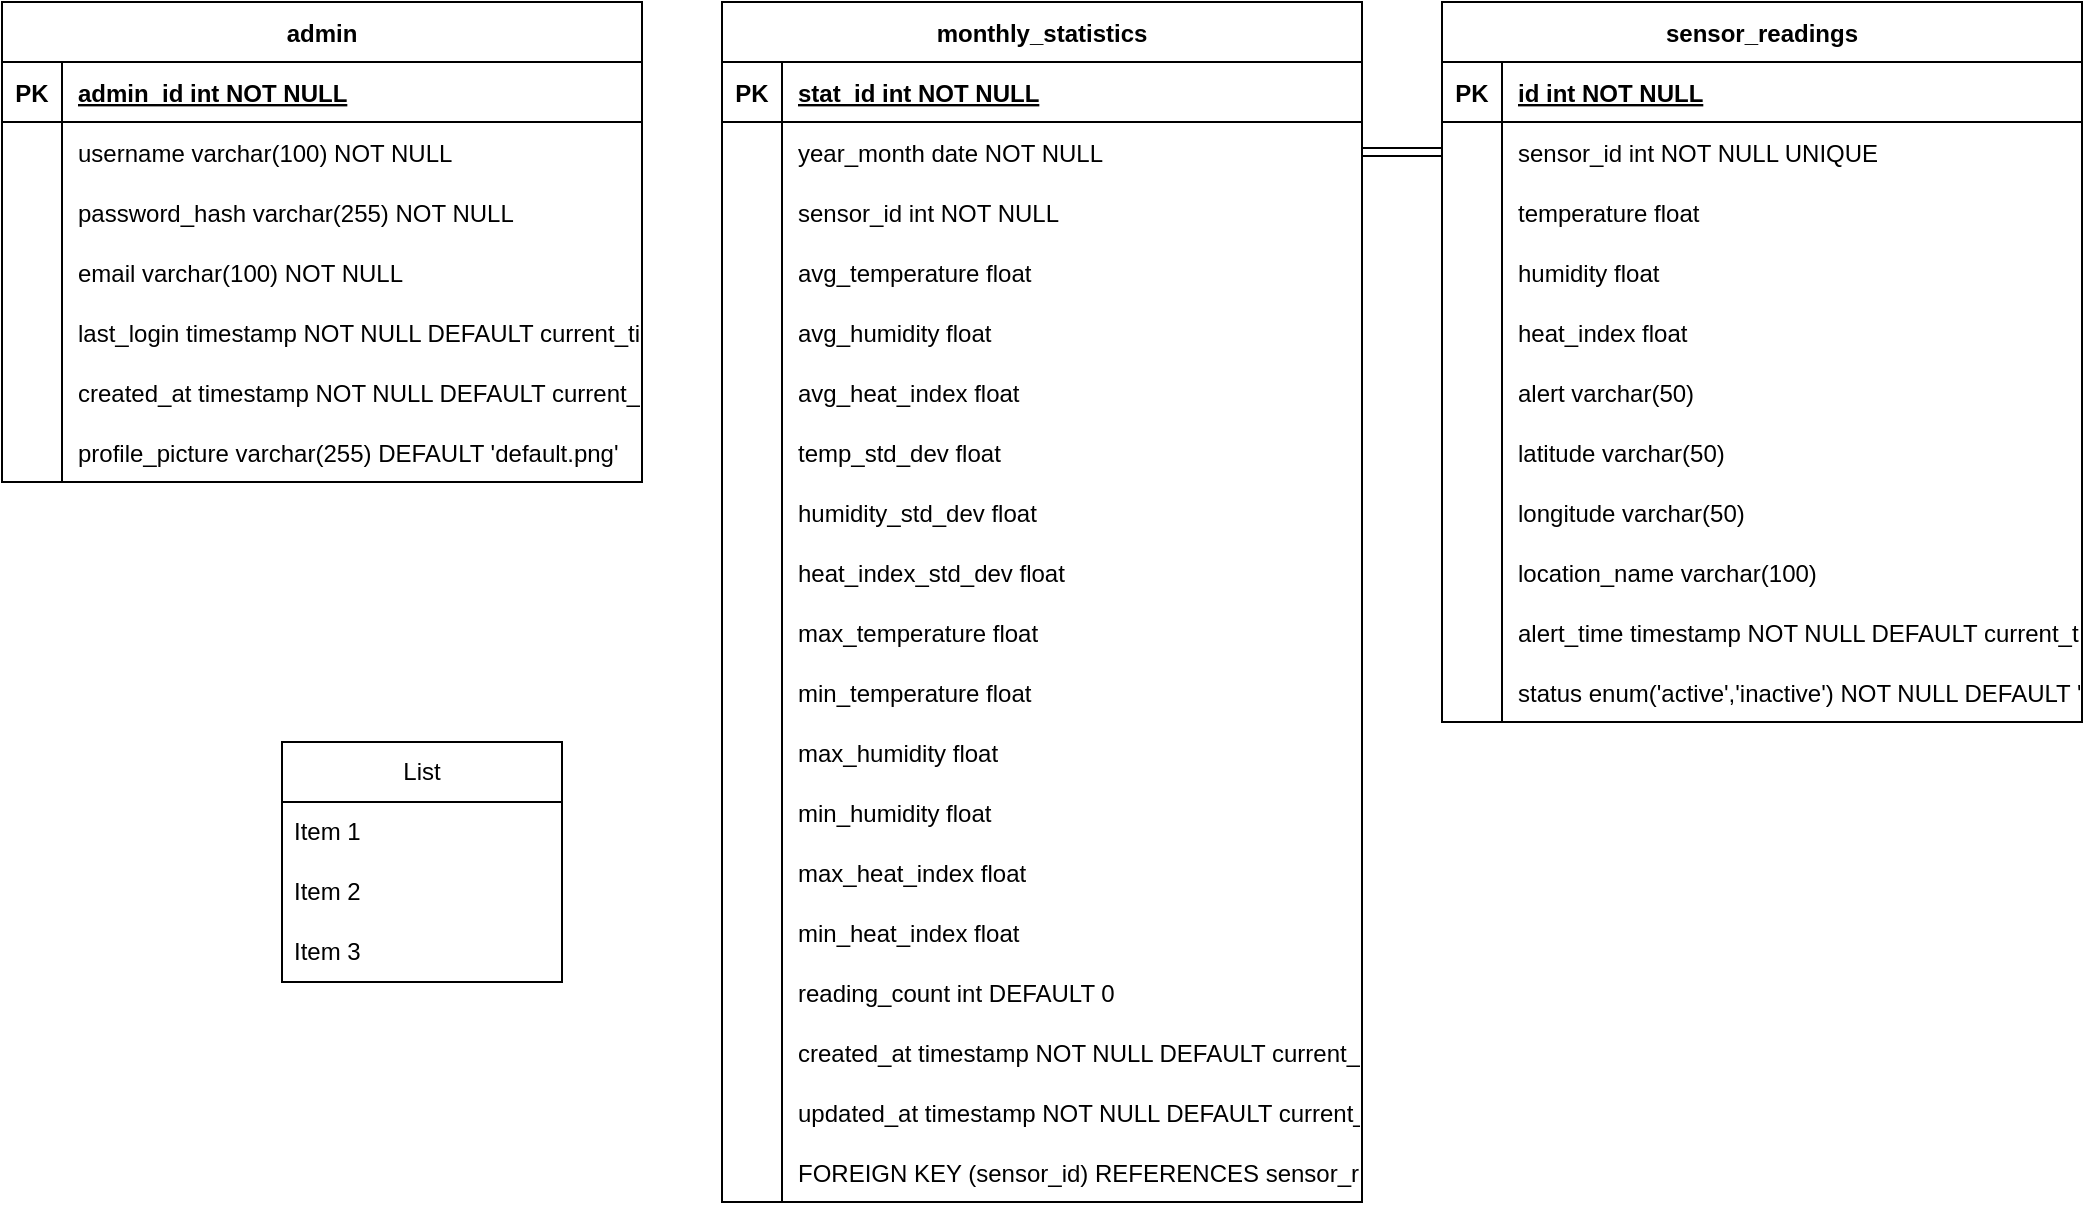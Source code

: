 <mxfile version="26.0.6">
  <diagram name="Page-1" id="rrkmbyFpRBTWDqS_A2-Y">
    <mxGraphModel dx="1500" dy="1846" grid="1" gridSize="10" guides="1" tooltips="1" connect="1" arrows="1" fold="1" page="1" pageScale="1" pageWidth="850" pageHeight="1100" math="0" shadow="0">
      <root>
        <mxCell id="0" />
        <mxCell id="1" parent="0" />
        <mxCell id="d_O0VUoNFIPe4y_YxDdG-141" value="admin" style="shape=table;startSize=30;container=1;collapsible=1;childLayout=tableLayout;fixedRows=1;rowLines=0;fontStyle=1;align=center;resizeLast=1;" parent="1" vertex="1">
          <mxGeometry y="-100" width="320" height="240" as="geometry" />
        </mxCell>
        <mxCell id="d_O0VUoNFIPe4y_YxDdG-142" value="" style="shape=tableRow;horizontal=0;startSize=0;swimlaneHead=0;swimlaneBody=0;fillColor=none;collapsible=0;dropTarget=0;points=[[0,0.5],[1,0.5]];portConstraint=eastwest;strokeColor=inherit;top=0;left=0;right=0;bottom=1;" parent="d_O0VUoNFIPe4y_YxDdG-141" vertex="1">
          <mxGeometry y="30" width="320" height="30" as="geometry" />
        </mxCell>
        <mxCell id="d_O0VUoNFIPe4y_YxDdG-143" value="PK" style="shape=partialRectangle;overflow=hidden;connectable=0;fillColor=none;strokeColor=inherit;top=0;left=0;bottom=0;right=0;fontStyle=1;" parent="d_O0VUoNFIPe4y_YxDdG-142" vertex="1">
          <mxGeometry width="30" height="30" as="geometry">
            <mxRectangle width="30" height="30" as="alternateBounds" />
          </mxGeometry>
        </mxCell>
        <mxCell id="d_O0VUoNFIPe4y_YxDdG-144" value="admin_id int NOT NULL " style="shape=partialRectangle;overflow=hidden;connectable=0;fillColor=none;align=left;strokeColor=inherit;top=0;left=0;bottom=0;right=0;spacingLeft=6;fontStyle=5;" parent="d_O0VUoNFIPe4y_YxDdG-142" vertex="1">
          <mxGeometry x="30" width="290" height="30" as="geometry">
            <mxRectangle width="290" height="30" as="alternateBounds" />
          </mxGeometry>
        </mxCell>
        <mxCell id="d_O0VUoNFIPe4y_YxDdG-145" value="" style="shape=tableRow;horizontal=0;startSize=0;swimlaneHead=0;swimlaneBody=0;fillColor=none;collapsible=0;dropTarget=0;points=[[0,0.5],[1,0.5]];portConstraint=eastwest;strokeColor=inherit;top=0;left=0;right=0;bottom=0;" parent="d_O0VUoNFIPe4y_YxDdG-141" vertex="1">
          <mxGeometry y="60" width="320" height="30" as="geometry" />
        </mxCell>
        <mxCell id="d_O0VUoNFIPe4y_YxDdG-146" value="" style="shape=partialRectangle;overflow=hidden;connectable=0;fillColor=none;strokeColor=inherit;top=0;left=0;bottom=0;right=0;" parent="d_O0VUoNFIPe4y_YxDdG-145" vertex="1">
          <mxGeometry width="30" height="30" as="geometry">
            <mxRectangle width="30" height="30" as="alternateBounds" />
          </mxGeometry>
        </mxCell>
        <mxCell id="d_O0VUoNFIPe4y_YxDdG-147" value="username varchar(100) NOT NULL" style="shape=partialRectangle;overflow=hidden;connectable=0;fillColor=none;align=left;strokeColor=inherit;top=0;left=0;bottom=0;right=0;spacingLeft=6;" parent="d_O0VUoNFIPe4y_YxDdG-145" vertex="1">
          <mxGeometry x="30" width="290" height="30" as="geometry">
            <mxRectangle width="290" height="30" as="alternateBounds" />
          </mxGeometry>
        </mxCell>
        <mxCell id="d_O0VUoNFIPe4y_YxDdG-148" value="" style="shape=tableRow;horizontal=0;startSize=0;swimlaneHead=0;swimlaneBody=0;fillColor=none;collapsible=0;dropTarget=0;points=[[0,0.5],[1,0.5]];portConstraint=eastwest;strokeColor=inherit;top=0;left=0;right=0;bottom=0;" parent="d_O0VUoNFIPe4y_YxDdG-141" vertex="1">
          <mxGeometry y="90" width="320" height="30" as="geometry" />
        </mxCell>
        <mxCell id="d_O0VUoNFIPe4y_YxDdG-149" value="" style="shape=partialRectangle;overflow=hidden;connectable=0;fillColor=none;strokeColor=inherit;top=0;left=0;bottom=0;right=0;" parent="d_O0VUoNFIPe4y_YxDdG-148" vertex="1">
          <mxGeometry width="30" height="30" as="geometry">
            <mxRectangle width="30" height="30" as="alternateBounds" />
          </mxGeometry>
        </mxCell>
        <mxCell id="d_O0VUoNFIPe4y_YxDdG-150" value="password_hash varchar(255) NOT NULL" style="shape=partialRectangle;overflow=hidden;connectable=0;fillColor=none;align=left;strokeColor=inherit;top=0;left=0;bottom=0;right=0;spacingLeft=6;" parent="d_O0VUoNFIPe4y_YxDdG-148" vertex="1">
          <mxGeometry x="30" width="290" height="30" as="geometry">
            <mxRectangle width="290" height="30" as="alternateBounds" />
          </mxGeometry>
        </mxCell>
        <mxCell id="d_O0VUoNFIPe4y_YxDdG-151" value="" style="shape=tableRow;horizontal=0;startSize=0;swimlaneHead=0;swimlaneBody=0;fillColor=none;collapsible=0;dropTarget=0;points=[[0,0.5],[1,0.5]];portConstraint=eastwest;strokeColor=inherit;top=0;left=0;right=0;bottom=0;" parent="d_O0VUoNFIPe4y_YxDdG-141" vertex="1">
          <mxGeometry y="120" width="320" height="30" as="geometry" />
        </mxCell>
        <mxCell id="d_O0VUoNFIPe4y_YxDdG-152" value="" style="shape=partialRectangle;overflow=hidden;connectable=0;fillColor=none;strokeColor=inherit;top=0;left=0;bottom=0;right=0;" parent="d_O0VUoNFIPe4y_YxDdG-151" vertex="1">
          <mxGeometry width="30" height="30" as="geometry">
            <mxRectangle width="30" height="30" as="alternateBounds" />
          </mxGeometry>
        </mxCell>
        <mxCell id="d_O0VUoNFIPe4y_YxDdG-153" value="email varchar(100) NOT NULL" style="shape=partialRectangle;overflow=hidden;connectable=0;fillColor=none;align=left;strokeColor=inherit;top=0;left=0;bottom=0;right=0;spacingLeft=6;" parent="d_O0VUoNFIPe4y_YxDdG-151" vertex="1">
          <mxGeometry x="30" width="290" height="30" as="geometry">
            <mxRectangle width="290" height="30" as="alternateBounds" />
          </mxGeometry>
        </mxCell>
        <mxCell id="d_O0VUoNFIPe4y_YxDdG-154" value="" style="shape=tableRow;horizontal=0;startSize=0;swimlaneHead=0;swimlaneBody=0;fillColor=none;collapsible=0;dropTarget=0;points=[[0,0.5],[1,0.5]];portConstraint=eastwest;strokeColor=inherit;top=0;left=0;right=0;bottom=0;" parent="d_O0VUoNFIPe4y_YxDdG-141" vertex="1">
          <mxGeometry y="150" width="320" height="30" as="geometry" />
        </mxCell>
        <mxCell id="d_O0VUoNFIPe4y_YxDdG-155" value="" style="shape=partialRectangle;overflow=hidden;connectable=0;fillColor=none;strokeColor=inherit;top=0;left=0;bottom=0;right=0;" parent="d_O0VUoNFIPe4y_YxDdG-154" vertex="1">
          <mxGeometry width="30" height="30" as="geometry">
            <mxRectangle width="30" height="30" as="alternateBounds" />
          </mxGeometry>
        </mxCell>
        <mxCell id="d_O0VUoNFIPe4y_YxDdG-156" value="last_login timestamp NOT NULL DEFAULT current_timestamp()" style="shape=partialRectangle;overflow=hidden;connectable=0;fillColor=none;align=left;strokeColor=inherit;top=0;left=0;bottom=0;right=0;spacingLeft=6;" parent="d_O0VUoNFIPe4y_YxDdG-154" vertex="1">
          <mxGeometry x="30" width="290" height="30" as="geometry">
            <mxRectangle width="290" height="30" as="alternateBounds" />
          </mxGeometry>
        </mxCell>
        <mxCell id="d_O0VUoNFIPe4y_YxDdG-157" value="" style="shape=tableRow;horizontal=0;startSize=0;swimlaneHead=0;swimlaneBody=0;fillColor=none;collapsible=0;dropTarget=0;points=[[0,0.5],[1,0.5]];portConstraint=eastwest;strokeColor=inherit;top=0;left=0;right=0;bottom=0;" parent="d_O0VUoNFIPe4y_YxDdG-141" vertex="1">
          <mxGeometry y="180" width="320" height="30" as="geometry" />
        </mxCell>
        <mxCell id="d_O0VUoNFIPe4y_YxDdG-158" value="" style="shape=partialRectangle;overflow=hidden;connectable=0;fillColor=none;strokeColor=inherit;top=0;left=0;bottom=0;right=0;" parent="d_O0VUoNFIPe4y_YxDdG-157" vertex="1">
          <mxGeometry width="30" height="30" as="geometry">
            <mxRectangle width="30" height="30" as="alternateBounds" />
          </mxGeometry>
        </mxCell>
        <mxCell id="d_O0VUoNFIPe4y_YxDdG-159" value="created_at timestamp NOT NULL DEFAULT current_timestamp()" style="shape=partialRectangle;overflow=hidden;connectable=0;fillColor=none;align=left;strokeColor=inherit;top=0;left=0;bottom=0;right=0;spacingLeft=6;" parent="d_O0VUoNFIPe4y_YxDdG-157" vertex="1">
          <mxGeometry x="30" width="290" height="30" as="geometry">
            <mxRectangle width="290" height="30" as="alternateBounds" />
          </mxGeometry>
        </mxCell>
        <mxCell id="d_O0VUoNFIPe4y_YxDdG-160" value="" style="shape=tableRow;horizontal=0;startSize=0;swimlaneHead=0;swimlaneBody=0;fillColor=none;collapsible=0;dropTarget=0;points=[[0,0.5],[1,0.5]];portConstraint=eastwest;strokeColor=inherit;top=0;left=0;right=0;bottom=0;" parent="d_O0VUoNFIPe4y_YxDdG-141" vertex="1">
          <mxGeometry y="210" width="320" height="30" as="geometry" />
        </mxCell>
        <mxCell id="d_O0VUoNFIPe4y_YxDdG-161" value="" style="shape=partialRectangle;overflow=hidden;connectable=0;fillColor=none;strokeColor=inherit;top=0;left=0;bottom=0;right=0;" parent="d_O0VUoNFIPe4y_YxDdG-160" vertex="1">
          <mxGeometry width="30" height="30" as="geometry">
            <mxRectangle width="30" height="30" as="alternateBounds" />
          </mxGeometry>
        </mxCell>
        <mxCell id="d_O0VUoNFIPe4y_YxDdG-162" value="profile_picture varchar(255) DEFAULT &#39;default.png&#39;" style="shape=partialRectangle;overflow=hidden;connectable=0;fillColor=none;align=left;strokeColor=inherit;top=0;left=0;bottom=0;right=0;spacingLeft=6;" parent="d_O0VUoNFIPe4y_YxDdG-160" vertex="1">
          <mxGeometry x="30" width="290" height="30" as="geometry">
            <mxRectangle width="290" height="30" as="alternateBounds" />
          </mxGeometry>
        </mxCell>
        <mxCell id="d_O0VUoNFIPe4y_YxDdG-163" value="monthly_statistics" style="shape=table;startSize=30;container=1;collapsible=1;childLayout=tableLayout;fixedRows=1;rowLines=0;fontStyle=1;align=center;resizeLast=1;" parent="1" vertex="1">
          <mxGeometry x="360" y="-100" width="320" height="600" as="geometry" />
        </mxCell>
        <mxCell id="d_O0VUoNFIPe4y_YxDdG-164" value="" style="shape=tableRow;horizontal=0;startSize=0;swimlaneHead=0;swimlaneBody=0;fillColor=none;collapsible=0;dropTarget=0;points=[[0,0.5],[1,0.5]];portConstraint=eastwest;strokeColor=inherit;top=0;left=0;right=0;bottom=1;" parent="d_O0VUoNFIPe4y_YxDdG-163" vertex="1">
          <mxGeometry y="30" width="320" height="30" as="geometry" />
        </mxCell>
        <mxCell id="d_O0VUoNFIPe4y_YxDdG-165" value="PK" style="shape=partialRectangle;overflow=hidden;connectable=0;fillColor=none;strokeColor=inherit;top=0;left=0;bottom=0;right=0;fontStyle=1;" parent="d_O0VUoNFIPe4y_YxDdG-164" vertex="1">
          <mxGeometry width="30" height="30" as="geometry">
            <mxRectangle width="30" height="30" as="alternateBounds" />
          </mxGeometry>
        </mxCell>
        <mxCell id="d_O0VUoNFIPe4y_YxDdG-166" value="stat_id int NOT NULL " style="shape=partialRectangle;overflow=hidden;connectable=0;fillColor=none;align=left;strokeColor=inherit;top=0;left=0;bottom=0;right=0;spacingLeft=6;fontStyle=5;" parent="d_O0VUoNFIPe4y_YxDdG-164" vertex="1">
          <mxGeometry x="30" width="290" height="30" as="geometry">
            <mxRectangle width="290" height="30" as="alternateBounds" />
          </mxGeometry>
        </mxCell>
        <mxCell id="d_O0VUoNFIPe4y_YxDdG-167" value="" style="shape=tableRow;horizontal=0;startSize=0;swimlaneHead=0;swimlaneBody=0;fillColor=none;collapsible=0;dropTarget=0;points=[[0,0.5],[1,0.5]];portConstraint=eastwest;strokeColor=inherit;top=0;left=0;right=0;bottom=0;" parent="d_O0VUoNFIPe4y_YxDdG-163" vertex="1">
          <mxGeometry y="60" width="320" height="30" as="geometry" />
        </mxCell>
        <mxCell id="d_O0VUoNFIPe4y_YxDdG-168" value="" style="shape=partialRectangle;overflow=hidden;connectable=0;fillColor=none;strokeColor=inherit;top=0;left=0;bottom=0;right=0;" parent="d_O0VUoNFIPe4y_YxDdG-167" vertex="1">
          <mxGeometry width="30" height="30" as="geometry">
            <mxRectangle width="30" height="30" as="alternateBounds" />
          </mxGeometry>
        </mxCell>
        <mxCell id="d_O0VUoNFIPe4y_YxDdG-169" value="year_month date NOT NULL" style="shape=partialRectangle;overflow=hidden;connectable=0;fillColor=none;align=left;strokeColor=inherit;top=0;left=0;bottom=0;right=0;spacingLeft=6;" parent="d_O0VUoNFIPe4y_YxDdG-167" vertex="1">
          <mxGeometry x="30" width="290" height="30" as="geometry">
            <mxRectangle width="290" height="30" as="alternateBounds" />
          </mxGeometry>
        </mxCell>
        <mxCell id="d_O0VUoNFIPe4y_YxDdG-170" value="" style="shape=tableRow;horizontal=0;startSize=0;swimlaneHead=0;swimlaneBody=0;fillColor=none;collapsible=0;dropTarget=0;points=[[0,0.5],[1,0.5]];portConstraint=eastwest;strokeColor=inherit;top=0;left=0;right=0;bottom=0;" parent="d_O0VUoNFIPe4y_YxDdG-163" vertex="1">
          <mxGeometry y="90" width="320" height="30" as="geometry" />
        </mxCell>
        <mxCell id="d_O0VUoNFIPe4y_YxDdG-171" value="" style="shape=partialRectangle;overflow=hidden;connectable=0;fillColor=none;strokeColor=inherit;top=0;left=0;bottom=0;right=0;" parent="d_O0VUoNFIPe4y_YxDdG-170" vertex="1">
          <mxGeometry width="30" height="30" as="geometry">
            <mxRectangle width="30" height="30" as="alternateBounds" />
          </mxGeometry>
        </mxCell>
        <mxCell id="d_O0VUoNFIPe4y_YxDdG-172" value="sensor_id int NOT NULL" style="shape=partialRectangle;overflow=hidden;connectable=0;fillColor=none;align=left;strokeColor=inherit;top=0;left=0;bottom=0;right=0;spacingLeft=6;" parent="d_O0VUoNFIPe4y_YxDdG-170" vertex="1">
          <mxGeometry x="30" width="290" height="30" as="geometry">
            <mxRectangle width="290" height="30" as="alternateBounds" />
          </mxGeometry>
        </mxCell>
        <mxCell id="d_O0VUoNFIPe4y_YxDdG-173" value="" style="shape=tableRow;horizontal=0;startSize=0;swimlaneHead=0;swimlaneBody=0;fillColor=none;collapsible=0;dropTarget=0;points=[[0,0.5],[1,0.5]];portConstraint=eastwest;strokeColor=inherit;top=0;left=0;right=0;bottom=0;" parent="d_O0VUoNFIPe4y_YxDdG-163" vertex="1">
          <mxGeometry y="120" width="320" height="30" as="geometry" />
        </mxCell>
        <mxCell id="d_O0VUoNFIPe4y_YxDdG-174" value="" style="shape=partialRectangle;overflow=hidden;connectable=0;fillColor=none;strokeColor=inherit;top=0;left=0;bottom=0;right=0;" parent="d_O0VUoNFIPe4y_YxDdG-173" vertex="1">
          <mxGeometry width="30" height="30" as="geometry">
            <mxRectangle width="30" height="30" as="alternateBounds" />
          </mxGeometry>
        </mxCell>
        <mxCell id="d_O0VUoNFIPe4y_YxDdG-175" value="avg_temperature float" style="shape=partialRectangle;overflow=hidden;connectable=0;fillColor=none;align=left;strokeColor=inherit;top=0;left=0;bottom=0;right=0;spacingLeft=6;" parent="d_O0VUoNFIPe4y_YxDdG-173" vertex="1">
          <mxGeometry x="30" width="290" height="30" as="geometry">
            <mxRectangle width="290" height="30" as="alternateBounds" />
          </mxGeometry>
        </mxCell>
        <mxCell id="d_O0VUoNFIPe4y_YxDdG-176" value="" style="shape=tableRow;horizontal=0;startSize=0;swimlaneHead=0;swimlaneBody=0;fillColor=none;collapsible=0;dropTarget=0;points=[[0,0.5],[1,0.5]];portConstraint=eastwest;strokeColor=inherit;top=0;left=0;right=0;bottom=0;" parent="d_O0VUoNFIPe4y_YxDdG-163" vertex="1">
          <mxGeometry y="150" width="320" height="30" as="geometry" />
        </mxCell>
        <mxCell id="d_O0VUoNFIPe4y_YxDdG-177" value="" style="shape=partialRectangle;overflow=hidden;connectable=0;fillColor=none;strokeColor=inherit;top=0;left=0;bottom=0;right=0;" parent="d_O0VUoNFIPe4y_YxDdG-176" vertex="1">
          <mxGeometry width="30" height="30" as="geometry">
            <mxRectangle width="30" height="30" as="alternateBounds" />
          </mxGeometry>
        </mxCell>
        <mxCell id="d_O0VUoNFIPe4y_YxDdG-178" value="avg_humidity float" style="shape=partialRectangle;overflow=hidden;connectable=0;fillColor=none;align=left;strokeColor=inherit;top=0;left=0;bottom=0;right=0;spacingLeft=6;" parent="d_O0VUoNFIPe4y_YxDdG-176" vertex="1">
          <mxGeometry x="30" width="290" height="30" as="geometry">
            <mxRectangle width="290" height="30" as="alternateBounds" />
          </mxGeometry>
        </mxCell>
        <mxCell id="d_O0VUoNFIPe4y_YxDdG-179" value="" style="shape=tableRow;horizontal=0;startSize=0;swimlaneHead=0;swimlaneBody=0;fillColor=none;collapsible=0;dropTarget=0;points=[[0,0.5],[1,0.5]];portConstraint=eastwest;strokeColor=inherit;top=0;left=0;right=0;bottom=0;" parent="d_O0VUoNFIPe4y_YxDdG-163" vertex="1">
          <mxGeometry y="180" width="320" height="30" as="geometry" />
        </mxCell>
        <mxCell id="d_O0VUoNFIPe4y_YxDdG-180" value="" style="shape=partialRectangle;overflow=hidden;connectable=0;fillColor=none;strokeColor=inherit;top=0;left=0;bottom=0;right=0;" parent="d_O0VUoNFIPe4y_YxDdG-179" vertex="1">
          <mxGeometry width="30" height="30" as="geometry">
            <mxRectangle width="30" height="30" as="alternateBounds" />
          </mxGeometry>
        </mxCell>
        <mxCell id="d_O0VUoNFIPe4y_YxDdG-181" value="avg_heat_index float" style="shape=partialRectangle;overflow=hidden;connectable=0;fillColor=none;align=left;strokeColor=inherit;top=0;left=0;bottom=0;right=0;spacingLeft=6;" parent="d_O0VUoNFIPe4y_YxDdG-179" vertex="1">
          <mxGeometry x="30" width="290" height="30" as="geometry">
            <mxRectangle width="290" height="30" as="alternateBounds" />
          </mxGeometry>
        </mxCell>
        <mxCell id="d_O0VUoNFIPe4y_YxDdG-182" value="" style="shape=tableRow;horizontal=0;startSize=0;swimlaneHead=0;swimlaneBody=0;fillColor=none;collapsible=0;dropTarget=0;points=[[0,0.5],[1,0.5]];portConstraint=eastwest;strokeColor=inherit;top=0;left=0;right=0;bottom=0;" parent="d_O0VUoNFIPe4y_YxDdG-163" vertex="1">
          <mxGeometry y="210" width="320" height="30" as="geometry" />
        </mxCell>
        <mxCell id="d_O0VUoNFIPe4y_YxDdG-183" value="" style="shape=partialRectangle;overflow=hidden;connectable=0;fillColor=none;strokeColor=inherit;top=0;left=0;bottom=0;right=0;" parent="d_O0VUoNFIPe4y_YxDdG-182" vertex="1">
          <mxGeometry width="30" height="30" as="geometry">
            <mxRectangle width="30" height="30" as="alternateBounds" />
          </mxGeometry>
        </mxCell>
        <mxCell id="d_O0VUoNFIPe4y_YxDdG-184" value="temp_std_dev float" style="shape=partialRectangle;overflow=hidden;connectable=0;fillColor=none;align=left;strokeColor=inherit;top=0;left=0;bottom=0;right=0;spacingLeft=6;" parent="d_O0VUoNFIPe4y_YxDdG-182" vertex="1">
          <mxGeometry x="30" width="290" height="30" as="geometry">
            <mxRectangle width="290" height="30" as="alternateBounds" />
          </mxGeometry>
        </mxCell>
        <mxCell id="d_O0VUoNFIPe4y_YxDdG-185" value="" style="shape=tableRow;horizontal=0;startSize=0;swimlaneHead=0;swimlaneBody=0;fillColor=none;collapsible=0;dropTarget=0;points=[[0,0.5],[1,0.5]];portConstraint=eastwest;strokeColor=inherit;top=0;left=0;right=0;bottom=0;" parent="d_O0VUoNFIPe4y_YxDdG-163" vertex="1">
          <mxGeometry y="240" width="320" height="30" as="geometry" />
        </mxCell>
        <mxCell id="d_O0VUoNFIPe4y_YxDdG-186" value="" style="shape=partialRectangle;overflow=hidden;connectable=0;fillColor=none;strokeColor=inherit;top=0;left=0;bottom=0;right=0;" parent="d_O0VUoNFIPe4y_YxDdG-185" vertex="1">
          <mxGeometry width="30" height="30" as="geometry">
            <mxRectangle width="30" height="30" as="alternateBounds" />
          </mxGeometry>
        </mxCell>
        <mxCell id="d_O0VUoNFIPe4y_YxDdG-187" value="humidity_std_dev float" style="shape=partialRectangle;overflow=hidden;connectable=0;fillColor=none;align=left;strokeColor=inherit;top=0;left=0;bottom=0;right=0;spacingLeft=6;" parent="d_O0VUoNFIPe4y_YxDdG-185" vertex="1">
          <mxGeometry x="30" width="290" height="30" as="geometry">
            <mxRectangle width="290" height="30" as="alternateBounds" />
          </mxGeometry>
        </mxCell>
        <mxCell id="d_O0VUoNFIPe4y_YxDdG-188" value="" style="shape=tableRow;horizontal=0;startSize=0;swimlaneHead=0;swimlaneBody=0;fillColor=none;collapsible=0;dropTarget=0;points=[[0,0.5],[1,0.5]];portConstraint=eastwest;strokeColor=inherit;top=0;left=0;right=0;bottom=0;" parent="d_O0VUoNFIPe4y_YxDdG-163" vertex="1">
          <mxGeometry y="270" width="320" height="30" as="geometry" />
        </mxCell>
        <mxCell id="d_O0VUoNFIPe4y_YxDdG-189" value="" style="shape=partialRectangle;overflow=hidden;connectable=0;fillColor=none;strokeColor=inherit;top=0;left=0;bottom=0;right=0;" parent="d_O0VUoNFIPe4y_YxDdG-188" vertex="1">
          <mxGeometry width="30" height="30" as="geometry">
            <mxRectangle width="30" height="30" as="alternateBounds" />
          </mxGeometry>
        </mxCell>
        <mxCell id="d_O0VUoNFIPe4y_YxDdG-190" value="heat_index_std_dev float" style="shape=partialRectangle;overflow=hidden;connectable=0;fillColor=none;align=left;strokeColor=inherit;top=0;left=0;bottom=0;right=0;spacingLeft=6;" parent="d_O0VUoNFIPe4y_YxDdG-188" vertex="1">
          <mxGeometry x="30" width="290" height="30" as="geometry">
            <mxRectangle width="290" height="30" as="alternateBounds" />
          </mxGeometry>
        </mxCell>
        <mxCell id="d_O0VUoNFIPe4y_YxDdG-191" value="" style="shape=tableRow;horizontal=0;startSize=0;swimlaneHead=0;swimlaneBody=0;fillColor=none;collapsible=0;dropTarget=0;points=[[0,0.5],[1,0.5]];portConstraint=eastwest;strokeColor=inherit;top=0;left=0;right=0;bottom=0;" parent="d_O0VUoNFIPe4y_YxDdG-163" vertex="1">
          <mxGeometry y="300" width="320" height="30" as="geometry" />
        </mxCell>
        <mxCell id="d_O0VUoNFIPe4y_YxDdG-192" value="" style="shape=partialRectangle;overflow=hidden;connectable=0;fillColor=none;strokeColor=inherit;top=0;left=0;bottom=0;right=0;" parent="d_O0VUoNFIPe4y_YxDdG-191" vertex="1">
          <mxGeometry width="30" height="30" as="geometry">
            <mxRectangle width="30" height="30" as="alternateBounds" />
          </mxGeometry>
        </mxCell>
        <mxCell id="d_O0VUoNFIPe4y_YxDdG-193" value="max_temperature float" style="shape=partialRectangle;overflow=hidden;connectable=0;fillColor=none;align=left;strokeColor=inherit;top=0;left=0;bottom=0;right=0;spacingLeft=6;" parent="d_O0VUoNFIPe4y_YxDdG-191" vertex="1">
          <mxGeometry x="30" width="290" height="30" as="geometry">
            <mxRectangle width="290" height="30" as="alternateBounds" />
          </mxGeometry>
        </mxCell>
        <mxCell id="d_O0VUoNFIPe4y_YxDdG-194" value="" style="shape=tableRow;horizontal=0;startSize=0;swimlaneHead=0;swimlaneBody=0;fillColor=none;collapsible=0;dropTarget=0;points=[[0,0.5],[1,0.5]];portConstraint=eastwest;strokeColor=inherit;top=0;left=0;right=0;bottom=0;" parent="d_O0VUoNFIPe4y_YxDdG-163" vertex="1">
          <mxGeometry y="330" width="320" height="30" as="geometry" />
        </mxCell>
        <mxCell id="d_O0VUoNFIPe4y_YxDdG-195" value="" style="shape=partialRectangle;overflow=hidden;connectable=0;fillColor=none;strokeColor=inherit;top=0;left=0;bottom=0;right=0;" parent="d_O0VUoNFIPe4y_YxDdG-194" vertex="1">
          <mxGeometry width="30" height="30" as="geometry">
            <mxRectangle width="30" height="30" as="alternateBounds" />
          </mxGeometry>
        </mxCell>
        <mxCell id="d_O0VUoNFIPe4y_YxDdG-196" value="min_temperature float" style="shape=partialRectangle;overflow=hidden;connectable=0;fillColor=none;align=left;strokeColor=inherit;top=0;left=0;bottom=0;right=0;spacingLeft=6;" parent="d_O0VUoNFIPe4y_YxDdG-194" vertex="1">
          <mxGeometry x="30" width="290" height="30" as="geometry">
            <mxRectangle width="290" height="30" as="alternateBounds" />
          </mxGeometry>
        </mxCell>
        <mxCell id="d_O0VUoNFIPe4y_YxDdG-197" value="" style="shape=tableRow;horizontal=0;startSize=0;swimlaneHead=0;swimlaneBody=0;fillColor=none;collapsible=0;dropTarget=0;points=[[0,0.5],[1,0.5]];portConstraint=eastwest;strokeColor=inherit;top=0;left=0;right=0;bottom=0;" parent="d_O0VUoNFIPe4y_YxDdG-163" vertex="1">
          <mxGeometry y="360" width="320" height="30" as="geometry" />
        </mxCell>
        <mxCell id="d_O0VUoNFIPe4y_YxDdG-198" value="" style="shape=partialRectangle;overflow=hidden;connectable=0;fillColor=none;strokeColor=inherit;top=0;left=0;bottom=0;right=0;" parent="d_O0VUoNFIPe4y_YxDdG-197" vertex="1">
          <mxGeometry width="30" height="30" as="geometry">
            <mxRectangle width="30" height="30" as="alternateBounds" />
          </mxGeometry>
        </mxCell>
        <mxCell id="d_O0VUoNFIPe4y_YxDdG-199" value="max_humidity float" style="shape=partialRectangle;overflow=hidden;connectable=0;fillColor=none;align=left;strokeColor=inherit;top=0;left=0;bottom=0;right=0;spacingLeft=6;" parent="d_O0VUoNFIPe4y_YxDdG-197" vertex="1">
          <mxGeometry x="30" width="290" height="30" as="geometry">
            <mxRectangle width="290" height="30" as="alternateBounds" />
          </mxGeometry>
        </mxCell>
        <mxCell id="d_O0VUoNFIPe4y_YxDdG-200" value="" style="shape=tableRow;horizontal=0;startSize=0;swimlaneHead=0;swimlaneBody=0;fillColor=none;collapsible=0;dropTarget=0;points=[[0,0.5],[1,0.5]];portConstraint=eastwest;strokeColor=inherit;top=0;left=0;right=0;bottom=0;" parent="d_O0VUoNFIPe4y_YxDdG-163" vertex="1">
          <mxGeometry y="390" width="320" height="30" as="geometry" />
        </mxCell>
        <mxCell id="d_O0VUoNFIPe4y_YxDdG-201" value="" style="shape=partialRectangle;overflow=hidden;connectable=0;fillColor=none;strokeColor=inherit;top=0;left=0;bottom=0;right=0;" parent="d_O0VUoNFIPe4y_YxDdG-200" vertex="1">
          <mxGeometry width="30" height="30" as="geometry">
            <mxRectangle width="30" height="30" as="alternateBounds" />
          </mxGeometry>
        </mxCell>
        <mxCell id="d_O0VUoNFIPe4y_YxDdG-202" value="min_humidity float" style="shape=partialRectangle;overflow=hidden;connectable=0;fillColor=none;align=left;strokeColor=inherit;top=0;left=0;bottom=0;right=0;spacingLeft=6;" parent="d_O0VUoNFIPe4y_YxDdG-200" vertex="1">
          <mxGeometry x="30" width="290" height="30" as="geometry">
            <mxRectangle width="290" height="30" as="alternateBounds" />
          </mxGeometry>
        </mxCell>
        <mxCell id="d_O0VUoNFIPe4y_YxDdG-203" value="" style="shape=tableRow;horizontal=0;startSize=0;swimlaneHead=0;swimlaneBody=0;fillColor=none;collapsible=0;dropTarget=0;points=[[0,0.5],[1,0.5]];portConstraint=eastwest;strokeColor=inherit;top=0;left=0;right=0;bottom=0;" parent="d_O0VUoNFIPe4y_YxDdG-163" vertex="1">
          <mxGeometry y="420" width="320" height="30" as="geometry" />
        </mxCell>
        <mxCell id="d_O0VUoNFIPe4y_YxDdG-204" value="" style="shape=partialRectangle;overflow=hidden;connectable=0;fillColor=none;strokeColor=inherit;top=0;left=0;bottom=0;right=0;" parent="d_O0VUoNFIPe4y_YxDdG-203" vertex="1">
          <mxGeometry width="30" height="30" as="geometry">
            <mxRectangle width="30" height="30" as="alternateBounds" />
          </mxGeometry>
        </mxCell>
        <mxCell id="d_O0VUoNFIPe4y_YxDdG-205" value="max_heat_index float" style="shape=partialRectangle;overflow=hidden;connectable=0;fillColor=none;align=left;strokeColor=inherit;top=0;left=0;bottom=0;right=0;spacingLeft=6;" parent="d_O0VUoNFIPe4y_YxDdG-203" vertex="1">
          <mxGeometry x="30" width="290" height="30" as="geometry">
            <mxRectangle width="290" height="30" as="alternateBounds" />
          </mxGeometry>
        </mxCell>
        <mxCell id="d_O0VUoNFIPe4y_YxDdG-206" value="" style="shape=tableRow;horizontal=0;startSize=0;swimlaneHead=0;swimlaneBody=0;fillColor=none;collapsible=0;dropTarget=0;points=[[0,0.5],[1,0.5]];portConstraint=eastwest;strokeColor=inherit;top=0;left=0;right=0;bottom=0;" parent="d_O0VUoNFIPe4y_YxDdG-163" vertex="1">
          <mxGeometry y="450" width="320" height="30" as="geometry" />
        </mxCell>
        <mxCell id="d_O0VUoNFIPe4y_YxDdG-207" value="" style="shape=partialRectangle;overflow=hidden;connectable=0;fillColor=none;strokeColor=inherit;top=0;left=0;bottom=0;right=0;" parent="d_O0VUoNFIPe4y_YxDdG-206" vertex="1">
          <mxGeometry width="30" height="30" as="geometry">
            <mxRectangle width="30" height="30" as="alternateBounds" />
          </mxGeometry>
        </mxCell>
        <mxCell id="d_O0VUoNFIPe4y_YxDdG-208" value="min_heat_index float" style="shape=partialRectangle;overflow=hidden;connectable=0;fillColor=none;align=left;strokeColor=inherit;top=0;left=0;bottom=0;right=0;spacingLeft=6;" parent="d_O0VUoNFIPe4y_YxDdG-206" vertex="1">
          <mxGeometry x="30" width="290" height="30" as="geometry">
            <mxRectangle width="290" height="30" as="alternateBounds" />
          </mxGeometry>
        </mxCell>
        <mxCell id="d_O0VUoNFIPe4y_YxDdG-209" value="" style="shape=tableRow;horizontal=0;startSize=0;swimlaneHead=0;swimlaneBody=0;fillColor=none;collapsible=0;dropTarget=0;points=[[0,0.5],[1,0.5]];portConstraint=eastwest;strokeColor=inherit;top=0;left=0;right=0;bottom=0;" parent="d_O0VUoNFIPe4y_YxDdG-163" vertex="1">
          <mxGeometry y="480" width="320" height="30" as="geometry" />
        </mxCell>
        <mxCell id="d_O0VUoNFIPe4y_YxDdG-210" value="" style="shape=partialRectangle;overflow=hidden;connectable=0;fillColor=none;strokeColor=inherit;top=0;left=0;bottom=0;right=0;" parent="d_O0VUoNFIPe4y_YxDdG-209" vertex="1">
          <mxGeometry width="30" height="30" as="geometry">
            <mxRectangle width="30" height="30" as="alternateBounds" />
          </mxGeometry>
        </mxCell>
        <mxCell id="d_O0VUoNFIPe4y_YxDdG-211" value="reading_count int DEFAULT 0" style="shape=partialRectangle;overflow=hidden;connectable=0;fillColor=none;align=left;strokeColor=inherit;top=0;left=0;bottom=0;right=0;spacingLeft=6;" parent="d_O0VUoNFIPe4y_YxDdG-209" vertex="1">
          <mxGeometry x="30" width="290" height="30" as="geometry">
            <mxRectangle width="290" height="30" as="alternateBounds" />
          </mxGeometry>
        </mxCell>
        <mxCell id="d_O0VUoNFIPe4y_YxDdG-212" value="" style="shape=tableRow;horizontal=0;startSize=0;swimlaneHead=0;swimlaneBody=0;fillColor=none;collapsible=0;dropTarget=0;points=[[0,0.5],[1,0.5]];portConstraint=eastwest;strokeColor=inherit;top=0;left=0;right=0;bottom=0;" parent="d_O0VUoNFIPe4y_YxDdG-163" vertex="1">
          <mxGeometry y="510" width="320" height="30" as="geometry" />
        </mxCell>
        <mxCell id="d_O0VUoNFIPe4y_YxDdG-213" value="" style="shape=partialRectangle;overflow=hidden;connectable=0;fillColor=none;strokeColor=inherit;top=0;left=0;bottom=0;right=0;" parent="d_O0VUoNFIPe4y_YxDdG-212" vertex="1">
          <mxGeometry width="30" height="30" as="geometry">
            <mxRectangle width="30" height="30" as="alternateBounds" />
          </mxGeometry>
        </mxCell>
        <mxCell id="d_O0VUoNFIPe4y_YxDdG-214" value="created_at timestamp NOT NULL DEFAULT current_timestamp()" style="shape=partialRectangle;overflow=hidden;connectable=0;fillColor=none;align=left;strokeColor=inherit;top=0;left=0;bottom=0;right=0;spacingLeft=6;" parent="d_O0VUoNFIPe4y_YxDdG-212" vertex="1">
          <mxGeometry x="30" width="290" height="30" as="geometry">
            <mxRectangle width="290" height="30" as="alternateBounds" />
          </mxGeometry>
        </mxCell>
        <mxCell id="d_O0VUoNFIPe4y_YxDdG-215" value="" style="shape=tableRow;horizontal=0;startSize=0;swimlaneHead=0;swimlaneBody=0;fillColor=none;collapsible=0;dropTarget=0;points=[[0,0.5],[1,0.5]];portConstraint=eastwest;strokeColor=inherit;top=0;left=0;right=0;bottom=0;" parent="d_O0VUoNFIPe4y_YxDdG-163" vertex="1">
          <mxGeometry y="540" width="320" height="30" as="geometry" />
        </mxCell>
        <mxCell id="d_O0VUoNFIPe4y_YxDdG-216" value="" style="shape=partialRectangle;overflow=hidden;connectable=0;fillColor=none;strokeColor=inherit;top=0;left=0;bottom=0;right=0;" parent="d_O0VUoNFIPe4y_YxDdG-215" vertex="1">
          <mxGeometry width="30" height="30" as="geometry">
            <mxRectangle width="30" height="30" as="alternateBounds" />
          </mxGeometry>
        </mxCell>
        <mxCell id="d_O0VUoNFIPe4y_YxDdG-217" value="updated_at timestamp NOT NULL DEFAULT current_timestamp() ON UPDATE current_timestamp()" style="shape=partialRectangle;overflow=hidden;connectable=0;fillColor=none;align=left;strokeColor=inherit;top=0;left=0;bottom=0;right=0;spacingLeft=6;" parent="d_O0VUoNFIPe4y_YxDdG-215" vertex="1">
          <mxGeometry x="30" width="290" height="30" as="geometry">
            <mxRectangle width="290" height="30" as="alternateBounds" />
          </mxGeometry>
        </mxCell>
        <mxCell id="d_O0VUoNFIPe4y_YxDdG-218" value="" style="shape=tableRow;horizontal=0;startSize=0;swimlaneHead=0;swimlaneBody=0;fillColor=none;collapsible=0;dropTarget=0;points=[[0,0.5],[1,0.5]];portConstraint=eastwest;strokeColor=inherit;top=0;left=0;right=0;bottom=0;" parent="d_O0VUoNFIPe4y_YxDdG-163" vertex="1">
          <mxGeometry y="570" width="320" height="30" as="geometry" />
        </mxCell>
        <mxCell id="d_O0VUoNFIPe4y_YxDdG-219" value="" style="shape=partialRectangle;overflow=hidden;connectable=0;fillColor=none;strokeColor=inherit;top=0;left=0;bottom=0;right=0;" parent="d_O0VUoNFIPe4y_YxDdG-218" vertex="1">
          <mxGeometry width="30" height="30" as="geometry">
            <mxRectangle width="30" height="30" as="alternateBounds" />
          </mxGeometry>
        </mxCell>
        <mxCell id="d_O0VUoNFIPe4y_YxDdG-220" value="FOREIGN KEY (sensor_id) REFERENCES sensor_readings(sensor_id)" style="shape=partialRectangle;overflow=hidden;connectable=0;fillColor=none;align=left;strokeColor=inherit;top=0;left=0;bottom=0;right=0;spacingLeft=6;" parent="d_O0VUoNFIPe4y_YxDdG-218" vertex="1">
          <mxGeometry x="30" width="290" height="30" as="geometry">
            <mxRectangle width="290" height="30" as="alternateBounds" />
          </mxGeometry>
        </mxCell>
        <mxCell id="d_O0VUoNFIPe4y_YxDdG-221" value="sensor_readings" style="shape=table;startSize=30;container=1;collapsible=1;childLayout=tableLayout;fixedRows=1;rowLines=0;fontStyle=1;align=center;resizeLast=1;" parent="1" vertex="1">
          <mxGeometry x="720" y="-100" width="320" height="360" as="geometry" />
        </mxCell>
        <mxCell id="d_O0VUoNFIPe4y_YxDdG-222" value="" style="shape=tableRow;horizontal=0;startSize=0;swimlaneHead=0;swimlaneBody=0;fillColor=none;collapsible=0;dropTarget=0;points=[[0,0.5],[1,0.5]];portConstraint=eastwest;strokeColor=inherit;top=0;left=0;right=0;bottom=1;" parent="d_O0VUoNFIPe4y_YxDdG-221" vertex="1">
          <mxGeometry y="30" width="320" height="30" as="geometry" />
        </mxCell>
        <mxCell id="d_O0VUoNFIPe4y_YxDdG-223" value="PK" style="shape=partialRectangle;overflow=hidden;connectable=0;fillColor=none;strokeColor=inherit;top=0;left=0;bottom=0;right=0;fontStyle=1;" parent="d_O0VUoNFIPe4y_YxDdG-222" vertex="1">
          <mxGeometry width="30" height="30" as="geometry">
            <mxRectangle width="30" height="30" as="alternateBounds" />
          </mxGeometry>
        </mxCell>
        <mxCell id="d_O0VUoNFIPe4y_YxDdG-224" value="id int NOT NULL " style="shape=partialRectangle;overflow=hidden;connectable=0;fillColor=none;align=left;strokeColor=inherit;top=0;left=0;bottom=0;right=0;spacingLeft=6;fontStyle=5;" parent="d_O0VUoNFIPe4y_YxDdG-222" vertex="1">
          <mxGeometry x="30" width="290" height="30" as="geometry">
            <mxRectangle width="290" height="30" as="alternateBounds" />
          </mxGeometry>
        </mxCell>
        <mxCell id="d_O0VUoNFIPe4y_YxDdG-225" value="" style="shape=tableRow;horizontal=0;startSize=0;swimlaneHead=0;swimlaneBody=0;fillColor=none;collapsible=0;dropTarget=0;points=[[0,0.5],[1,0.5]];portConstraint=eastwest;strokeColor=inherit;top=0;left=0;right=0;bottom=0;" parent="d_O0VUoNFIPe4y_YxDdG-221" vertex="1">
          <mxGeometry y="60" width="320" height="30" as="geometry" />
        </mxCell>
        <mxCell id="d_O0VUoNFIPe4y_YxDdG-226" value="" style="shape=partialRectangle;overflow=hidden;connectable=0;fillColor=none;strokeColor=inherit;top=0;left=0;bottom=0;right=0;" parent="d_O0VUoNFIPe4y_YxDdG-225" vertex="1">
          <mxGeometry width="30" height="30" as="geometry">
            <mxRectangle width="30" height="30" as="alternateBounds" />
          </mxGeometry>
        </mxCell>
        <mxCell id="d_O0VUoNFIPe4y_YxDdG-227" value="sensor_id int NOT NULL UNIQUE" style="shape=partialRectangle;overflow=hidden;connectable=0;fillColor=none;align=left;strokeColor=inherit;top=0;left=0;bottom=0;right=0;spacingLeft=6;" parent="d_O0VUoNFIPe4y_YxDdG-225" vertex="1">
          <mxGeometry x="30" width="290" height="30" as="geometry">
            <mxRectangle width="290" height="30" as="alternateBounds" />
          </mxGeometry>
        </mxCell>
        <mxCell id="d_O0VUoNFIPe4y_YxDdG-228" value="" style="shape=tableRow;horizontal=0;startSize=0;swimlaneHead=0;swimlaneBody=0;fillColor=none;collapsible=0;dropTarget=0;points=[[0,0.5],[1,0.5]];portConstraint=eastwest;strokeColor=inherit;top=0;left=0;right=0;bottom=0;" parent="d_O0VUoNFIPe4y_YxDdG-221" vertex="1">
          <mxGeometry y="90" width="320" height="30" as="geometry" />
        </mxCell>
        <mxCell id="d_O0VUoNFIPe4y_YxDdG-229" value="" style="shape=partialRectangle;overflow=hidden;connectable=0;fillColor=none;strokeColor=inherit;top=0;left=0;bottom=0;right=0;" parent="d_O0VUoNFIPe4y_YxDdG-228" vertex="1">
          <mxGeometry width="30" height="30" as="geometry">
            <mxRectangle width="30" height="30" as="alternateBounds" />
          </mxGeometry>
        </mxCell>
        <mxCell id="d_O0VUoNFIPe4y_YxDdG-230" value="temperature float" style="shape=partialRectangle;overflow=hidden;connectable=0;fillColor=none;align=left;strokeColor=inherit;top=0;left=0;bottom=0;right=0;spacingLeft=6;" parent="d_O0VUoNFIPe4y_YxDdG-228" vertex="1">
          <mxGeometry x="30" width="290" height="30" as="geometry">
            <mxRectangle width="290" height="30" as="alternateBounds" />
          </mxGeometry>
        </mxCell>
        <mxCell id="d_O0VUoNFIPe4y_YxDdG-231" value="" style="shape=tableRow;horizontal=0;startSize=0;swimlaneHead=0;swimlaneBody=0;fillColor=none;collapsible=0;dropTarget=0;points=[[0,0.5],[1,0.5]];portConstraint=eastwest;strokeColor=inherit;top=0;left=0;right=0;bottom=0;" parent="d_O0VUoNFIPe4y_YxDdG-221" vertex="1">
          <mxGeometry y="120" width="320" height="30" as="geometry" />
        </mxCell>
        <mxCell id="d_O0VUoNFIPe4y_YxDdG-232" value="" style="shape=partialRectangle;overflow=hidden;connectable=0;fillColor=none;strokeColor=inherit;top=0;left=0;bottom=0;right=0;" parent="d_O0VUoNFIPe4y_YxDdG-231" vertex="1">
          <mxGeometry width="30" height="30" as="geometry">
            <mxRectangle width="30" height="30" as="alternateBounds" />
          </mxGeometry>
        </mxCell>
        <mxCell id="d_O0VUoNFIPe4y_YxDdG-233" value="humidity float" style="shape=partialRectangle;overflow=hidden;connectable=0;fillColor=none;align=left;strokeColor=inherit;top=0;left=0;bottom=0;right=0;spacingLeft=6;" parent="d_O0VUoNFIPe4y_YxDdG-231" vertex="1">
          <mxGeometry x="30" width="290" height="30" as="geometry">
            <mxRectangle width="290" height="30" as="alternateBounds" />
          </mxGeometry>
        </mxCell>
        <mxCell id="d_O0VUoNFIPe4y_YxDdG-234" value="" style="shape=tableRow;horizontal=0;startSize=0;swimlaneHead=0;swimlaneBody=0;fillColor=none;collapsible=0;dropTarget=0;points=[[0,0.5],[1,0.5]];portConstraint=eastwest;strokeColor=inherit;top=0;left=0;right=0;bottom=0;" parent="d_O0VUoNFIPe4y_YxDdG-221" vertex="1">
          <mxGeometry y="150" width="320" height="30" as="geometry" />
        </mxCell>
        <mxCell id="d_O0VUoNFIPe4y_YxDdG-235" value="" style="shape=partialRectangle;overflow=hidden;connectable=0;fillColor=none;strokeColor=inherit;top=0;left=0;bottom=0;right=0;" parent="d_O0VUoNFIPe4y_YxDdG-234" vertex="1">
          <mxGeometry width="30" height="30" as="geometry">
            <mxRectangle width="30" height="30" as="alternateBounds" />
          </mxGeometry>
        </mxCell>
        <mxCell id="d_O0VUoNFIPe4y_YxDdG-236" value="heat_index float" style="shape=partialRectangle;overflow=hidden;connectable=0;fillColor=none;align=left;strokeColor=inherit;top=0;left=0;bottom=0;right=0;spacingLeft=6;" parent="d_O0VUoNFIPe4y_YxDdG-234" vertex="1">
          <mxGeometry x="30" width="290" height="30" as="geometry">
            <mxRectangle width="290" height="30" as="alternateBounds" />
          </mxGeometry>
        </mxCell>
        <mxCell id="d_O0VUoNFIPe4y_YxDdG-237" value="" style="shape=tableRow;horizontal=0;startSize=0;swimlaneHead=0;swimlaneBody=0;fillColor=none;collapsible=0;dropTarget=0;points=[[0,0.5],[1,0.5]];portConstraint=eastwest;strokeColor=inherit;top=0;left=0;right=0;bottom=0;" parent="d_O0VUoNFIPe4y_YxDdG-221" vertex="1">
          <mxGeometry y="180" width="320" height="30" as="geometry" />
        </mxCell>
        <mxCell id="d_O0VUoNFIPe4y_YxDdG-238" value="" style="shape=partialRectangle;overflow=hidden;connectable=0;fillColor=none;strokeColor=inherit;top=0;left=0;bottom=0;right=0;" parent="d_O0VUoNFIPe4y_YxDdG-237" vertex="1">
          <mxGeometry width="30" height="30" as="geometry">
            <mxRectangle width="30" height="30" as="alternateBounds" />
          </mxGeometry>
        </mxCell>
        <mxCell id="d_O0VUoNFIPe4y_YxDdG-239" value="alert varchar(50)" style="shape=partialRectangle;overflow=hidden;connectable=0;fillColor=none;align=left;strokeColor=inherit;top=0;left=0;bottom=0;right=0;spacingLeft=6;" parent="d_O0VUoNFIPe4y_YxDdG-237" vertex="1">
          <mxGeometry x="30" width="290" height="30" as="geometry">
            <mxRectangle width="290" height="30" as="alternateBounds" />
          </mxGeometry>
        </mxCell>
        <mxCell id="d_O0VUoNFIPe4y_YxDdG-240" value="" style="shape=tableRow;horizontal=0;startSize=0;swimlaneHead=0;swimlaneBody=0;fillColor=none;collapsible=0;dropTarget=0;points=[[0,0.5],[1,0.5]];portConstraint=eastwest;strokeColor=inherit;top=0;left=0;right=0;bottom=0;" parent="d_O0VUoNFIPe4y_YxDdG-221" vertex="1">
          <mxGeometry y="210" width="320" height="30" as="geometry" />
        </mxCell>
        <mxCell id="d_O0VUoNFIPe4y_YxDdG-241" value="" style="shape=partialRectangle;overflow=hidden;connectable=0;fillColor=none;strokeColor=inherit;top=0;left=0;bottom=0;right=0;" parent="d_O0VUoNFIPe4y_YxDdG-240" vertex="1">
          <mxGeometry width="30" height="30" as="geometry">
            <mxRectangle width="30" height="30" as="alternateBounds" />
          </mxGeometry>
        </mxCell>
        <mxCell id="d_O0VUoNFIPe4y_YxDdG-242" value="latitude varchar(50)" style="shape=partialRectangle;overflow=hidden;connectable=0;fillColor=none;align=left;strokeColor=inherit;top=0;left=0;bottom=0;right=0;spacingLeft=6;" parent="d_O0VUoNFIPe4y_YxDdG-240" vertex="1">
          <mxGeometry x="30" width="290" height="30" as="geometry">
            <mxRectangle width="290" height="30" as="alternateBounds" />
          </mxGeometry>
        </mxCell>
        <mxCell id="d_O0VUoNFIPe4y_YxDdG-243" value="" style="shape=tableRow;horizontal=0;startSize=0;swimlaneHead=0;swimlaneBody=0;fillColor=none;collapsible=0;dropTarget=0;points=[[0,0.5],[1,0.5]];portConstraint=eastwest;strokeColor=inherit;top=0;left=0;right=0;bottom=0;" parent="d_O0VUoNFIPe4y_YxDdG-221" vertex="1">
          <mxGeometry y="240" width="320" height="30" as="geometry" />
        </mxCell>
        <mxCell id="d_O0VUoNFIPe4y_YxDdG-244" value="" style="shape=partialRectangle;overflow=hidden;connectable=0;fillColor=none;strokeColor=inherit;top=0;left=0;bottom=0;right=0;" parent="d_O0VUoNFIPe4y_YxDdG-243" vertex="1">
          <mxGeometry width="30" height="30" as="geometry">
            <mxRectangle width="30" height="30" as="alternateBounds" />
          </mxGeometry>
        </mxCell>
        <mxCell id="d_O0VUoNFIPe4y_YxDdG-245" value="longitude varchar(50)" style="shape=partialRectangle;overflow=hidden;connectable=0;fillColor=none;align=left;strokeColor=inherit;top=0;left=0;bottom=0;right=0;spacingLeft=6;" parent="d_O0VUoNFIPe4y_YxDdG-243" vertex="1">
          <mxGeometry x="30" width="290" height="30" as="geometry">
            <mxRectangle width="290" height="30" as="alternateBounds" />
          </mxGeometry>
        </mxCell>
        <mxCell id="d_O0VUoNFIPe4y_YxDdG-246" value="" style="shape=tableRow;horizontal=0;startSize=0;swimlaneHead=0;swimlaneBody=0;fillColor=none;collapsible=0;dropTarget=0;points=[[0,0.5],[1,0.5]];portConstraint=eastwest;strokeColor=inherit;top=0;left=0;right=0;bottom=0;" parent="d_O0VUoNFIPe4y_YxDdG-221" vertex="1">
          <mxGeometry y="270" width="320" height="30" as="geometry" />
        </mxCell>
        <mxCell id="d_O0VUoNFIPe4y_YxDdG-247" value="" style="shape=partialRectangle;overflow=hidden;connectable=0;fillColor=none;strokeColor=inherit;top=0;left=0;bottom=0;right=0;" parent="d_O0VUoNFIPe4y_YxDdG-246" vertex="1">
          <mxGeometry width="30" height="30" as="geometry">
            <mxRectangle width="30" height="30" as="alternateBounds" />
          </mxGeometry>
        </mxCell>
        <mxCell id="d_O0VUoNFIPe4y_YxDdG-248" value="location_name varchar(100)" style="shape=partialRectangle;overflow=hidden;connectable=0;fillColor=none;align=left;strokeColor=inherit;top=0;left=0;bottom=0;right=0;spacingLeft=6;" parent="d_O0VUoNFIPe4y_YxDdG-246" vertex="1">
          <mxGeometry x="30" width="290" height="30" as="geometry">
            <mxRectangle width="290" height="30" as="alternateBounds" />
          </mxGeometry>
        </mxCell>
        <mxCell id="d_O0VUoNFIPe4y_YxDdG-249" value="" style="shape=tableRow;horizontal=0;startSize=0;swimlaneHead=0;swimlaneBody=0;fillColor=none;collapsible=0;dropTarget=0;points=[[0,0.5],[1,0.5]];portConstraint=eastwest;strokeColor=inherit;top=0;left=0;right=0;bottom=0;" parent="d_O0VUoNFIPe4y_YxDdG-221" vertex="1">
          <mxGeometry y="300" width="320" height="30" as="geometry" />
        </mxCell>
        <mxCell id="d_O0VUoNFIPe4y_YxDdG-250" value="" style="shape=partialRectangle;overflow=hidden;connectable=0;fillColor=none;strokeColor=inherit;top=0;left=0;bottom=0;right=0;" parent="d_O0VUoNFIPe4y_YxDdG-249" vertex="1">
          <mxGeometry width="30" height="30" as="geometry">
            <mxRectangle width="30" height="30" as="alternateBounds" />
          </mxGeometry>
        </mxCell>
        <mxCell id="d_O0VUoNFIPe4y_YxDdG-251" value="alert_time timestamp NOT NULL DEFAULT current_timestamp()" style="shape=partialRectangle;overflow=hidden;connectable=0;fillColor=none;align=left;strokeColor=inherit;top=0;left=0;bottom=0;right=0;spacingLeft=6;" parent="d_O0VUoNFIPe4y_YxDdG-249" vertex="1">
          <mxGeometry x="30" width="290" height="30" as="geometry">
            <mxRectangle width="290" height="30" as="alternateBounds" />
          </mxGeometry>
        </mxCell>
        <mxCell id="d_O0VUoNFIPe4y_YxDdG-252" value="" style="shape=tableRow;horizontal=0;startSize=0;swimlaneHead=0;swimlaneBody=0;fillColor=none;collapsible=0;dropTarget=0;points=[[0,0.5],[1,0.5]];portConstraint=eastwest;strokeColor=inherit;top=0;left=0;right=0;bottom=0;" parent="d_O0VUoNFIPe4y_YxDdG-221" vertex="1">
          <mxGeometry y="330" width="320" height="30" as="geometry" />
        </mxCell>
        <mxCell id="d_O0VUoNFIPe4y_YxDdG-253" value="" style="shape=partialRectangle;overflow=hidden;connectable=0;fillColor=none;strokeColor=inherit;top=0;left=0;bottom=0;right=0;" parent="d_O0VUoNFIPe4y_YxDdG-252" vertex="1">
          <mxGeometry width="30" height="30" as="geometry">
            <mxRectangle width="30" height="30" as="alternateBounds" />
          </mxGeometry>
        </mxCell>
        <mxCell id="d_O0VUoNFIPe4y_YxDdG-254" value="status enum(&#39;active&#39;,&#39;inactive&#39;) NOT NULL DEFAULT &#39;active&#39;" style="shape=partialRectangle;overflow=hidden;connectable=0;fillColor=none;align=left;strokeColor=inherit;top=0;left=0;bottom=0;right=0;spacingLeft=6;" parent="d_O0VUoNFIPe4y_YxDdG-252" vertex="1">
          <mxGeometry x="30" width="290" height="30" as="geometry">
            <mxRectangle width="290" height="30" as="alternateBounds" />
          </mxGeometry>
        </mxCell>
        <mxCell id="oERNV0OL3Tft1ZSNUHNf-1" style="edgeStyle=orthogonalEdgeStyle;rounded=0;orthogonalLoop=1;jettySize=auto;html=1;exitX=1;exitY=0.5;exitDx=0;exitDy=0;entryX=0;entryY=0.5;entryDx=0;entryDy=0;shape=link;" edge="1" parent="1" source="d_O0VUoNFIPe4y_YxDdG-167" target="d_O0VUoNFIPe4y_YxDdG-225">
          <mxGeometry relative="1" as="geometry" />
        </mxCell>
        <mxCell id="oERNV0OL3Tft1ZSNUHNf-2" value="List" style="swimlane;fontStyle=0;childLayout=stackLayout;horizontal=1;startSize=30;horizontalStack=0;resizeParent=1;resizeParentMax=0;resizeLast=0;collapsible=1;marginBottom=0;whiteSpace=wrap;html=1;" vertex="1" parent="1">
          <mxGeometry x="140" y="270" width="140" height="120" as="geometry" />
        </mxCell>
        <mxCell id="oERNV0OL3Tft1ZSNUHNf-3" value="Item 1" style="text;strokeColor=none;fillColor=none;align=left;verticalAlign=middle;spacingLeft=4;spacingRight=4;overflow=hidden;points=[[0,0.5],[1,0.5]];portConstraint=eastwest;rotatable=0;whiteSpace=wrap;html=1;" vertex="1" parent="oERNV0OL3Tft1ZSNUHNf-2">
          <mxGeometry y="30" width="140" height="30" as="geometry" />
        </mxCell>
        <mxCell id="oERNV0OL3Tft1ZSNUHNf-4" value="Item 2" style="text;strokeColor=none;fillColor=none;align=left;verticalAlign=middle;spacingLeft=4;spacingRight=4;overflow=hidden;points=[[0,0.5],[1,0.5]];portConstraint=eastwest;rotatable=0;whiteSpace=wrap;html=1;" vertex="1" parent="oERNV0OL3Tft1ZSNUHNf-2">
          <mxGeometry y="60" width="140" height="30" as="geometry" />
        </mxCell>
        <mxCell id="oERNV0OL3Tft1ZSNUHNf-5" value="Item 3" style="text;strokeColor=none;fillColor=none;align=left;verticalAlign=middle;spacingLeft=4;spacingRight=4;overflow=hidden;points=[[0,0.5],[1,0.5]];portConstraint=eastwest;rotatable=0;whiteSpace=wrap;html=1;" vertex="1" parent="oERNV0OL3Tft1ZSNUHNf-2">
          <mxGeometry y="90" width="140" height="30" as="geometry" />
        </mxCell>
      </root>
    </mxGraphModel>
  </diagram>
</mxfile>
